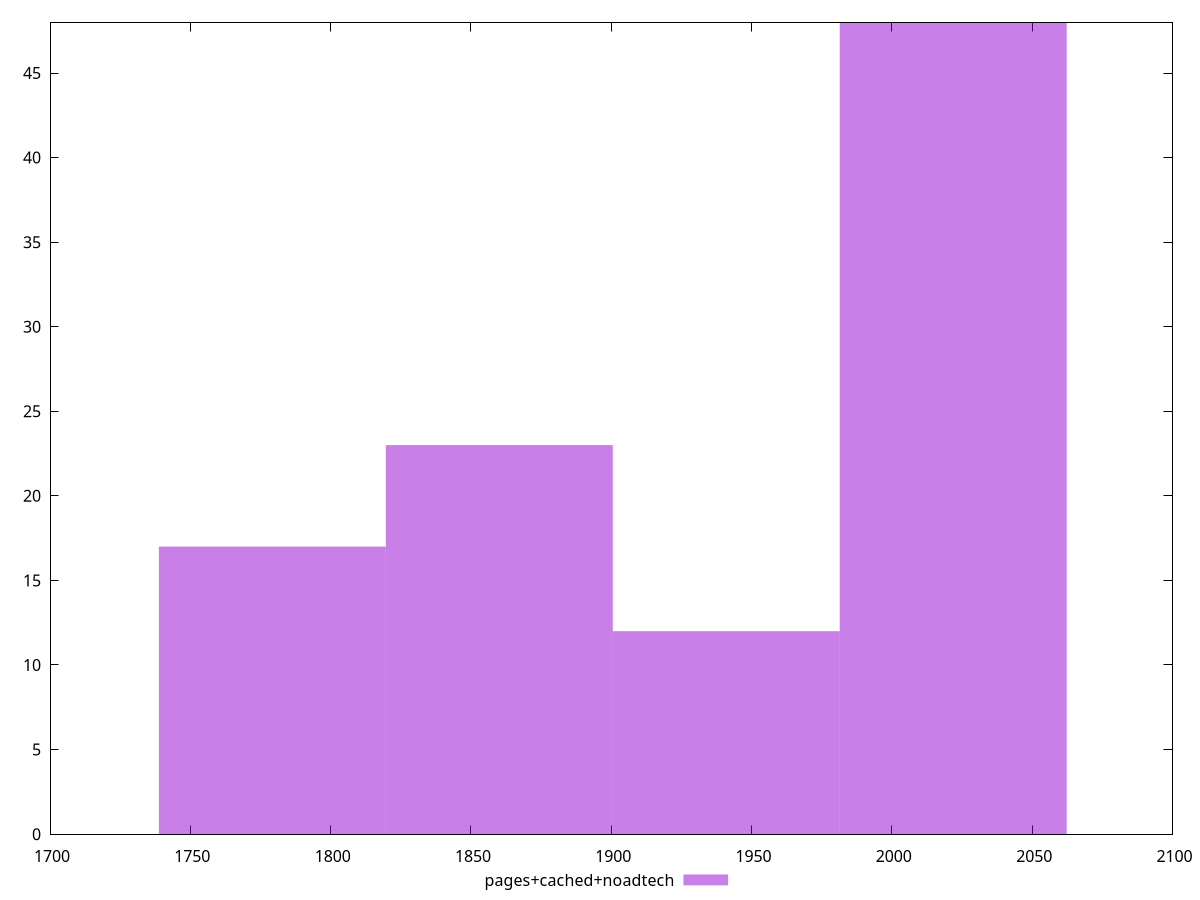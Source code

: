 $_pagesCachedNoadtech <<EOF
2021.853560638468 48
1860.1052757873906 23
1779.2311333618518 17
1940.9794182129294 12
EOF
set key outside below
set terminal pngcairo
set output "report_00006_2020-11-02T20-21-41.718Z/metrics/pages+cached+noadtech//raw_hist.png"
set yrange [0:48]
set boxwidth 80.87414242553872
set style fill transparent solid 0.5 noborder
plot $_pagesCachedNoadtech title "pages+cached+noadtech" with boxes ,